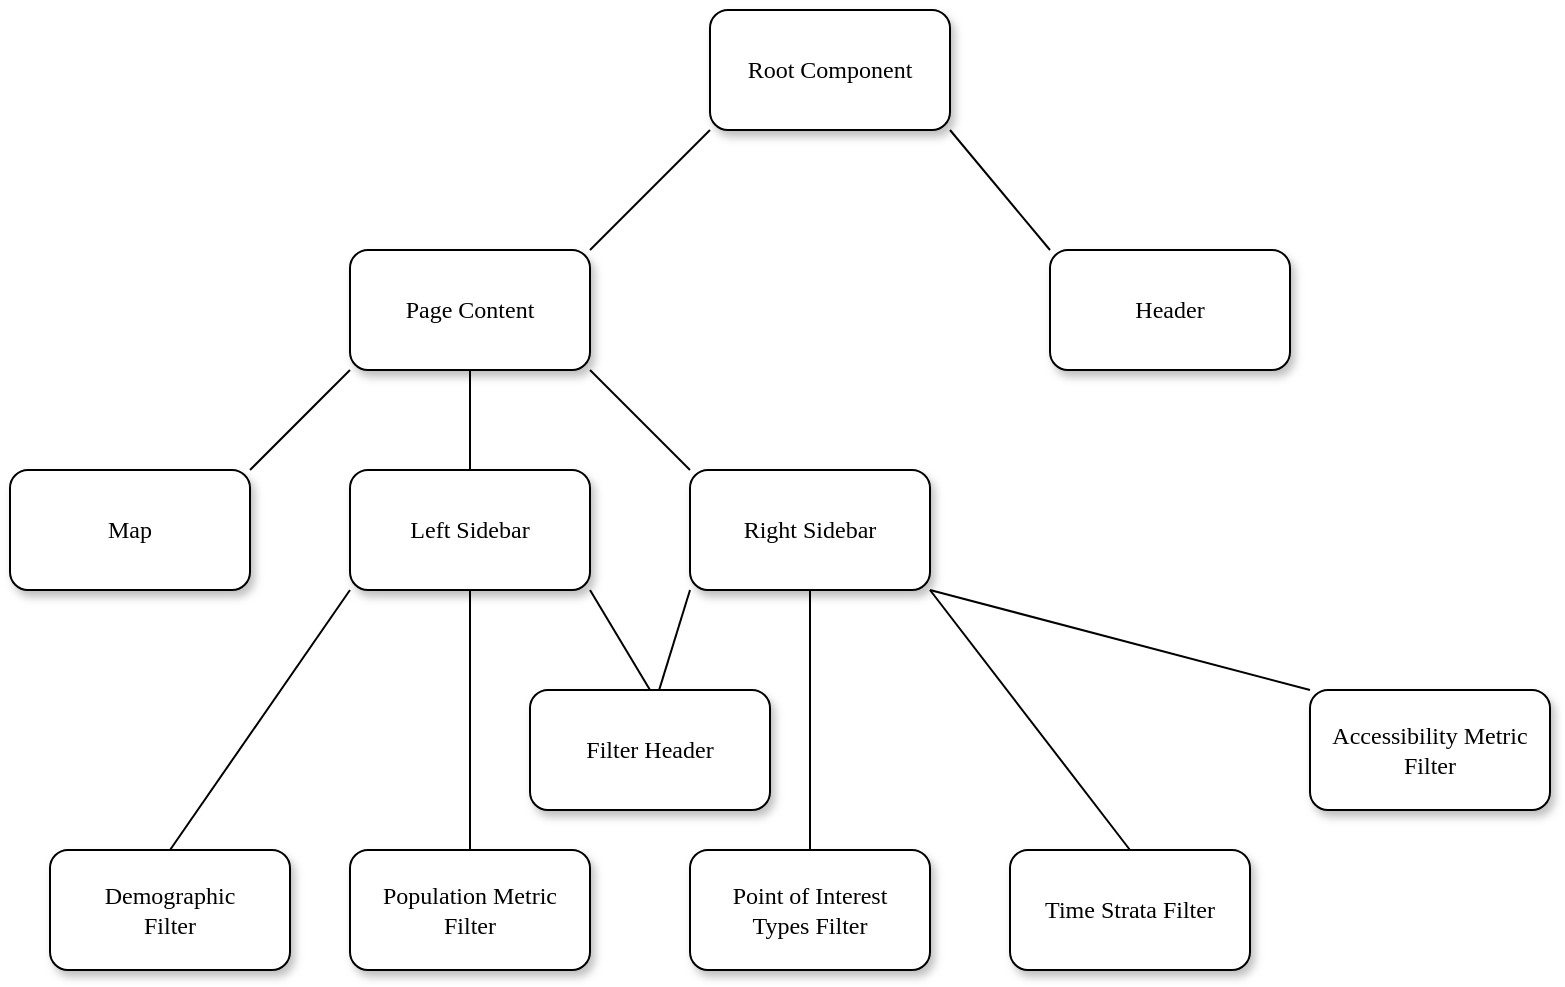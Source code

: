 <mxfile version="12.9.5" type="device"><diagram name="Page-1" id="10a91c8b-09ff-31b1-d368-03940ed4cc9e"><mxGraphModel dx="1185" dy="627" grid="1" gridSize="10" guides="1" tooltips="1" connect="1" arrows="1" fold="1" page="1" pageScale="1" pageWidth="1100" pageHeight="850" background="#ffffff" math="0" shadow="0"><root><mxCell id="0"/><mxCell id="1" parent="0"/><mxCell id="62893188c0fa7362-1" value="Root Component" style="whiteSpace=wrap;html=1;rounded=1;shadow=1;labelBackgroundColor=none;strokeWidth=1;fontFamily=Verdana;fontSize=12;align=center;" parent="1" vertex="1"><mxGeometry x="610" y="50" width="120" height="60" as="geometry"/></mxCell><mxCell id="62893188c0fa7362-2" value="&lt;span&gt;Page Content&lt;/span&gt;" style="whiteSpace=wrap;html=1;rounded=1;shadow=1;labelBackgroundColor=none;strokeWidth=1;fontFamily=Verdana;fontSize=12;align=center;" parent="1" vertex="1"><mxGeometry x="430" y="170" width="120" height="60" as="geometry"/></mxCell><mxCell id="62893188c0fa7362-3" value="&lt;span&gt;Header&lt;/span&gt;" style="whiteSpace=wrap;html=1;rounded=1;shadow=1;labelBackgroundColor=none;strokeWidth=1;fontFamily=Verdana;fontSize=12;align=center;" parent="1" vertex="1"><mxGeometry x="780" y="170" width="120" height="60" as="geometry"/></mxCell><mxCell id="62893188c0fa7362-4" value="" style="rounded=0;html=1;labelBackgroundColor=none;startArrow=none;startFill=0;startSize=5;endArrow=none;endFill=0;endSize=5;jettySize=auto;orthogonalLoop=1;strokeWidth=1;fontFamily=Verdana;fontSize=12;exitX=1;exitY=1;exitDx=0;exitDy=0;entryX=0;entryY=0;entryDx=0;entryDy=0;" parent="1" source="62893188c0fa7362-1" target="62893188c0fa7362-3" edge="1"><mxGeometry x="-0.3" y="13" relative="1" as="geometry"><mxPoint as="offset"/></mxGeometry></mxCell><mxCell id="62893188c0fa7362-5" value="" style="rounded=0;html=1;labelBackgroundColor=none;startArrow=none;startFill=0;startSize=5;endArrow=none;endFill=0;endSize=5;jettySize=auto;orthogonalLoop=1;strokeWidth=1;fontFamily=Verdana;fontSize=12;exitX=0;exitY=1;exitDx=0;exitDy=0;entryX=1;entryY=0;entryDx=0;entryDy=0;" parent="1" source="62893188c0fa7362-1" target="62893188c0fa7362-2" edge="1"><mxGeometry x="-0.359" y="-11" relative="1" as="geometry"><mxPoint as="offset"/></mxGeometry></mxCell><mxCell id="62893188c0fa7362-8" value="&lt;span&gt;Map&lt;/span&gt;" style="whiteSpace=wrap;html=1;rounded=1;shadow=1;labelBackgroundColor=none;strokeWidth=1;fontFamily=Verdana;fontSize=12;align=center;" parent="1" vertex="1"><mxGeometry x="260" y="280" width="120" height="60" as="geometry"/></mxCell><mxCell id="62893188c0fa7362-9" value="&lt;span&gt;Left Sidebar&lt;/span&gt;" style="whiteSpace=wrap;html=1;rounded=1;shadow=1;labelBackgroundColor=none;strokeWidth=1;fontFamily=Verdana;fontSize=12;align=center;" parent="1" vertex="1"><mxGeometry x="430" y="280" width="120" height="60" as="geometry"/></mxCell><mxCell id="62893188c0fa7362-14" value="" style="rounded=0;html=1;labelBackgroundColor=none;startArrow=none;startFill=0;startSize=5;endArrow=none;endFill=0;endSize=5;jettySize=auto;orthogonalLoop=1;strokeWidth=1;fontFamily=Verdana;fontSize=12;exitX=0;exitY=1;exitDx=0;exitDy=0;entryX=1;entryY=0;entryDx=0;entryDy=0;" parent="1" source="62893188c0fa7362-2" target="62893188c0fa7362-8" edge="1"><mxGeometry x="0.6" y="-67" relative="1" as="geometry"><mxPoint as="offset"/></mxGeometry></mxCell><mxCell id="62893188c0fa7362-15" value="" style="rounded=0;html=1;labelBackgroundColor=none;startArrow=none;startFill=0;startSize=5;endArrow=none;endFill=0;endSize=5;jettySize=auto;orthogonalLoop=1;strokeWidth=1;fontFamily=Verdana;fontSize=12" parent="1" source="62893188c0fa7362-2" target="62893188c0fa7362-9" edge="1"><mxGeometry x="-0.2" y="14" relative="1" as="geometry"><mxPoint as="offset"/></mxGeometry></mxCell><mxCell id="vAfhtVdm9guzL54Cp_6I-2" value="&lt;span&gt;Right Sidebar&lt;/span&gt;" style="whiteSpace=wrap;html=1;rounded=1;shadow=1;labelBackgroundColor=none;strokeWidth=1;fontFamily=Verdana;fontSize=12;align=center;" vertex="1" parent="1"><mxGeometry x="600" y="280" width="120" height="60" as="geometry"/></mxCell><mxCell id="vAfhtVdm9guzL54Cp_6I-4" value="" style="rounded=0;html=1;labelBackgroundColor=none;startArrow=none;startFill=0;startSize=5;endArrow=none;endFill=0;endSize=5;jettySize=auto;orthogonalLoop=1;strokeWidth=1;fontFamily=Verdana;fontSize=12;exitX=1;exitY=1;exitDx=0;exitDy=0;entryX=0;entryY=0;entryDx=0;entryDy=0;" edge="1" parent="1" source="62893188c0fa7362-2" target="vAfhtVdm9guzL54Cp_6I-2"><mxGeometry x="-0.2" y="-14" relative="1" as="geometry"><mxPoint as="offset"/><mxPoint x="440" y="240" as="sourcePoint"/><mxPoint x="340" y="290" as="targetPoint"/></mxGeometry></mxCell><mxCell id="vAfhtVdm9guzL54Cp_6I-7" value="&lt;span&gt;Filter Header&lt;br&gt;&lt;/span&gt;" style="whiteSpace=wrap;html=1;rounded=1;shadow=1;labelBackgroundColor=none;strokeWidth=1;fontFamily=Verdana;fontSize=12;align=center;" vertex="1" parent="1"><mxGeometry x="520" y="390" width="120" height="60" as="geometry"/></mxCell><mxCell id="vAfhtVdm9guzL54Cp_6I-8" value="&lt;span&gt;Population Metric &lt;br&gt;Filter&lt;br&gt;&lt;/span&gt;" style="whiteSpace=wrap;html=1;rounded=1;shadow=1;labelBackgroundColor=none;strokeWidth=1;fontFamily=Verdana;fontSize=12;align=center;" vertex="1" parent="1"><mxGeometry x="430" y="470" width="120" height="60" as="geometry"/></mxCell><mxCell id="vAfhtVdm9guzL54Cp_6I-9" value="&lt;span&gt;Demographic &lt;br&gt;Filter&lt;br&gt;&lt;/span&gt;" style="whiteSpace=wrap;html=1;rounded=1;shadow=1;labelBackgroundColor=none;strokeWidth=1;fontFamily=Verdana;fontSize=12;align=center;" vertex="1" parent="1"><mxGeometry x="280" y="470" width="120" height="60" as="geometry"/></mxCell><mxCell id="vAfhtVdm9guzL54Cp_6I-10" value="&lt;span&gt;Point of Interest &lt;br&gt;Types Filter&lt;br&gt;&lt;/span&gt;" style="whiteSpace=wrap;html=1;rounded=1;shadow=1;labelBackgroundColor=none;strokeWidth=1;fontFamily=Verdana;fontSize=12;align=center;" vertex="1" parent="1"><mxGeometry x="600" y="470" width="120" height="60" as="geometry"/></mxCell><mxCell id="vAfhtVdm9guzL54Cp_6I-11" value="&lt;span&gt;Time Strata Filter&lt;br&gt;&lt;/span&gt;" style="whiteSpace=wrap;html=1;rounded=1;shadow=1;labelBackgroundColor=none;strokeWidth=1;fontFamily=Verdana;fontSize=12;align=center;" vertex="1" parent="1"><mxGeometry x="760" y="470" width="120" height="60" as="geometry"/></mxCell><mxCell id="vAfhtVdm9guzL54Cp_6I-12" value="&lt;span&gt;Accessibility Metric Filter&lt;br&gt;&lt;/span&gt;" style="whiteSpace=wrap;html=1;rounded=1;shadow=1;labelBackgroundColor=none;strokeWidth=1;fontFamily=Verdana;fontSize=12;align=center;" vertex="1" parent="1"><mxGeometry x="910" y="390" width="120" height="60" as="geometry"/></mxCell><mxCell id="vAfhtVdm9guzL54Cp_6I-13" value="" style="rounded=0;html=1;labelBackgroundColor=none;startArrow=none;startFill=0;startSize=5;endArrow=none;endFill=0;endSize=5;jettySize=auto;orthogonalLoop=1;strokeWidth=1;fontFamily=Verdana;fontSize=12;exitX=1;exitY=1;exitDx=0;exitDy=0;entryX=0;entryY=0;entryDx=0;entryDy=0;" edge="1" parent="1" source="vAfhtVdm9guzL54Cp_6I-2" target="vAfhtVdm9guzL54Cp_6I-12"><mxGeometry x="-0.2" y="-14" relative="1" as="geometry"><mxPoint as="offset"/><mxPoint x="560" y="240.0" as="sourcePoint"/><mxPoint x="820" y="360" as="targetPoint"/></mxGeometry></mxCell><mxCell id="vAfhtVdm9guzL54Cp_6I-14" value="" style="rounded=0;html=1;labelBackgroundColor=none;startArrow=none;startFill=0;startSize=5;endArrow=none;endFill=0;endSize=5;jettySize=auto;orthogonalLoop=1;strokeWidth=1;fontFamily=Verdana;fontSize=12;exitX=1;exitY=1;exitDx=0;exitDy=0;entryX=0.5;entryY=0;entryDx=0;entryDy=0;" edge="1" parent="1" source="vAfhtVdm9guzL54Cp_6I-2" target="vAfhtVdm9guzL54Cp_6I-11"><mxGeometry x="-0.2" y="-14" relative="1" as="geometry"><mxPoint as="offset"/><mxPoint x="730" y="335.0" as="sourcePoint"/><mxPoint x="950" y="400.0" as="targetPoint"/></mxGeometry></mxCell><mxCell id="vAfhtVdm9guzL54Cp_6I-15" value="" style="rounded=0;html=1;labelBackgroundColor=none;startArrow=none;startFill=0;startSize=5;endArrow=none;endFill=0;endSize=5;jettySize=auto;orthogonalLoop=1;strokeWidth=1;fontFamily=Verdana;fontSize=12;exitX=0.5;exitY=1;exitDx=0;exitDy=0;entryX=0.5;entryY=0;entryDx=0;entryDy=0;" edge="1" parent="1" source="vAfhtVdm9guzL54Cp_6I-2" target="vAfhtVdm9guzL54Cp_6I-10"><mxGeometry x="-0.2" y="-14" relative="1" as="geometry"><mxPoint as="offset"/><mxPoint x="740" y="345.0" as="sourcePoint"/><mxPoint x="960" y="410.0" as="targetPoint"/></mxGeometry></mxCell><mxCell id="vAfhtVdm9guzL54Cp_6I-16" value="" style="rounded=0;html=1;labelBackgroundColor=none;startArrow=none;startFill=0;startSize=5;endArrow=none;endFill=0;endSize=5;jettySize=auto;orthogonalLoop=1;strokeWidth=1;fontFamily=Verdana;fontSize=12;exitX=0;exitY=1;exitDx=0;exitDy=0;entryX=0.538;entryY=0.001;entryDx=0;entryDy=0;entryPerimeter=0;" edge="1" parent="1" source="vAfhtVdm9guzL54Cp_6I-2" target="vAfhtVdm9guzL54Cp_6I-7"><mxGeometry x="-0.2" y="-14" relative="1" as="geometry"><mxPoint as="offset"/><mxPoint x="750" y="355.0" as="sourcePoint"/><mxPoint x="970" y="420.0" as="targetPoint"/></mxGeometry></mxCell><mxCell id="vAfhtVdm9guzL54Cp_6I-17" value="" style="rounded=0;html=1;labelBackgroundColor=none;startArrow=none;startFill=0;startSize=5;endArrow=none;endFill=0;endSize=5;jettySize=auto;orthogonalLoop=1;strokeWidth=1;fontFamily=Verdana;fontSize=12;exitX=1;exitY=1;exitDx=0;exitDy=0;entryX=0.5;entryY=0;entryDx=0;entryDy=0;" edge="1" parent="1" source="62893188c0fa7362-9" target="vAfhtVdm9guzL54Cp_6I-7"><mxGeometry x="-0.2" y="-14" relative="1" as="geometry"><mxPoint as="offset"/><mxPoint x="760" y="365.0" as="sourcePoint"/><mxPoint x="980" y="430.0" as="targetPoint"/></mxGeometry></mxCell><mxCell id="vAfhtVdm9guzL54Cp_6I-18" value="" style="rounded=0;html=1;labelBackgroundColor=none;startArrow=none;startFill=0;startSize=5;endArrow=none;endFill=0;endSize=5;jettySize=auto;orthogonalLoop=1;strokeWidth=1;fontFamily=Verdana;fontSize=12;exitX=0.5;exitY=1;exitDx=0;exitDy=0;entryX=0.5;entryY=0;entryDx=0;entryDy=0;" edge="1" parent="1" source="62893188c0fa7362-9" target="vAfhtVdm9guzL54Cp_6I-8"><mxGeometry x="-0.2" y="-14" relative="1" as="geometry"><mxPoint as="offset"/><mxPoint x="770" y="375.0" as="sourcePoint"/><mxPoint x="990" y="440.0" as="targetPoint"/></mxGeometry></mxCell><mxCell id="vAfhtVdm9guzL54Cp_6I-19" value="" style="rounded=0;html=1;labelBackgroundColor=none;startArrow=none;startFill=0;startSize=5;endArrow=none;endFill=0;endSize=5;jettySize=auto;orthogonalLoop=1;strokeWidth=1;fontFamily=Verdana;fontSize=12;exitX=0;exitY=1;exitDx=0;exitDy=0;entryX=0.5;entryY=0;entryDx=0;entryDy=0;" edge="1" parent="1" source="62893188c0fa7362-9" target="vAfhtVdm9guzL54Cp_6I-9"><mxGeometry x="-0.2" y="-14" relative="1" as="geometry"><mxPoint as="offset"/><mxPoint x="780" y="385.0" as="sourcePoint"/><mxPoint x="1000" y="450.0" as="targetPoint"/></mxGeometry></mxCell></root></mxGraphModel></diagram></mxfile>